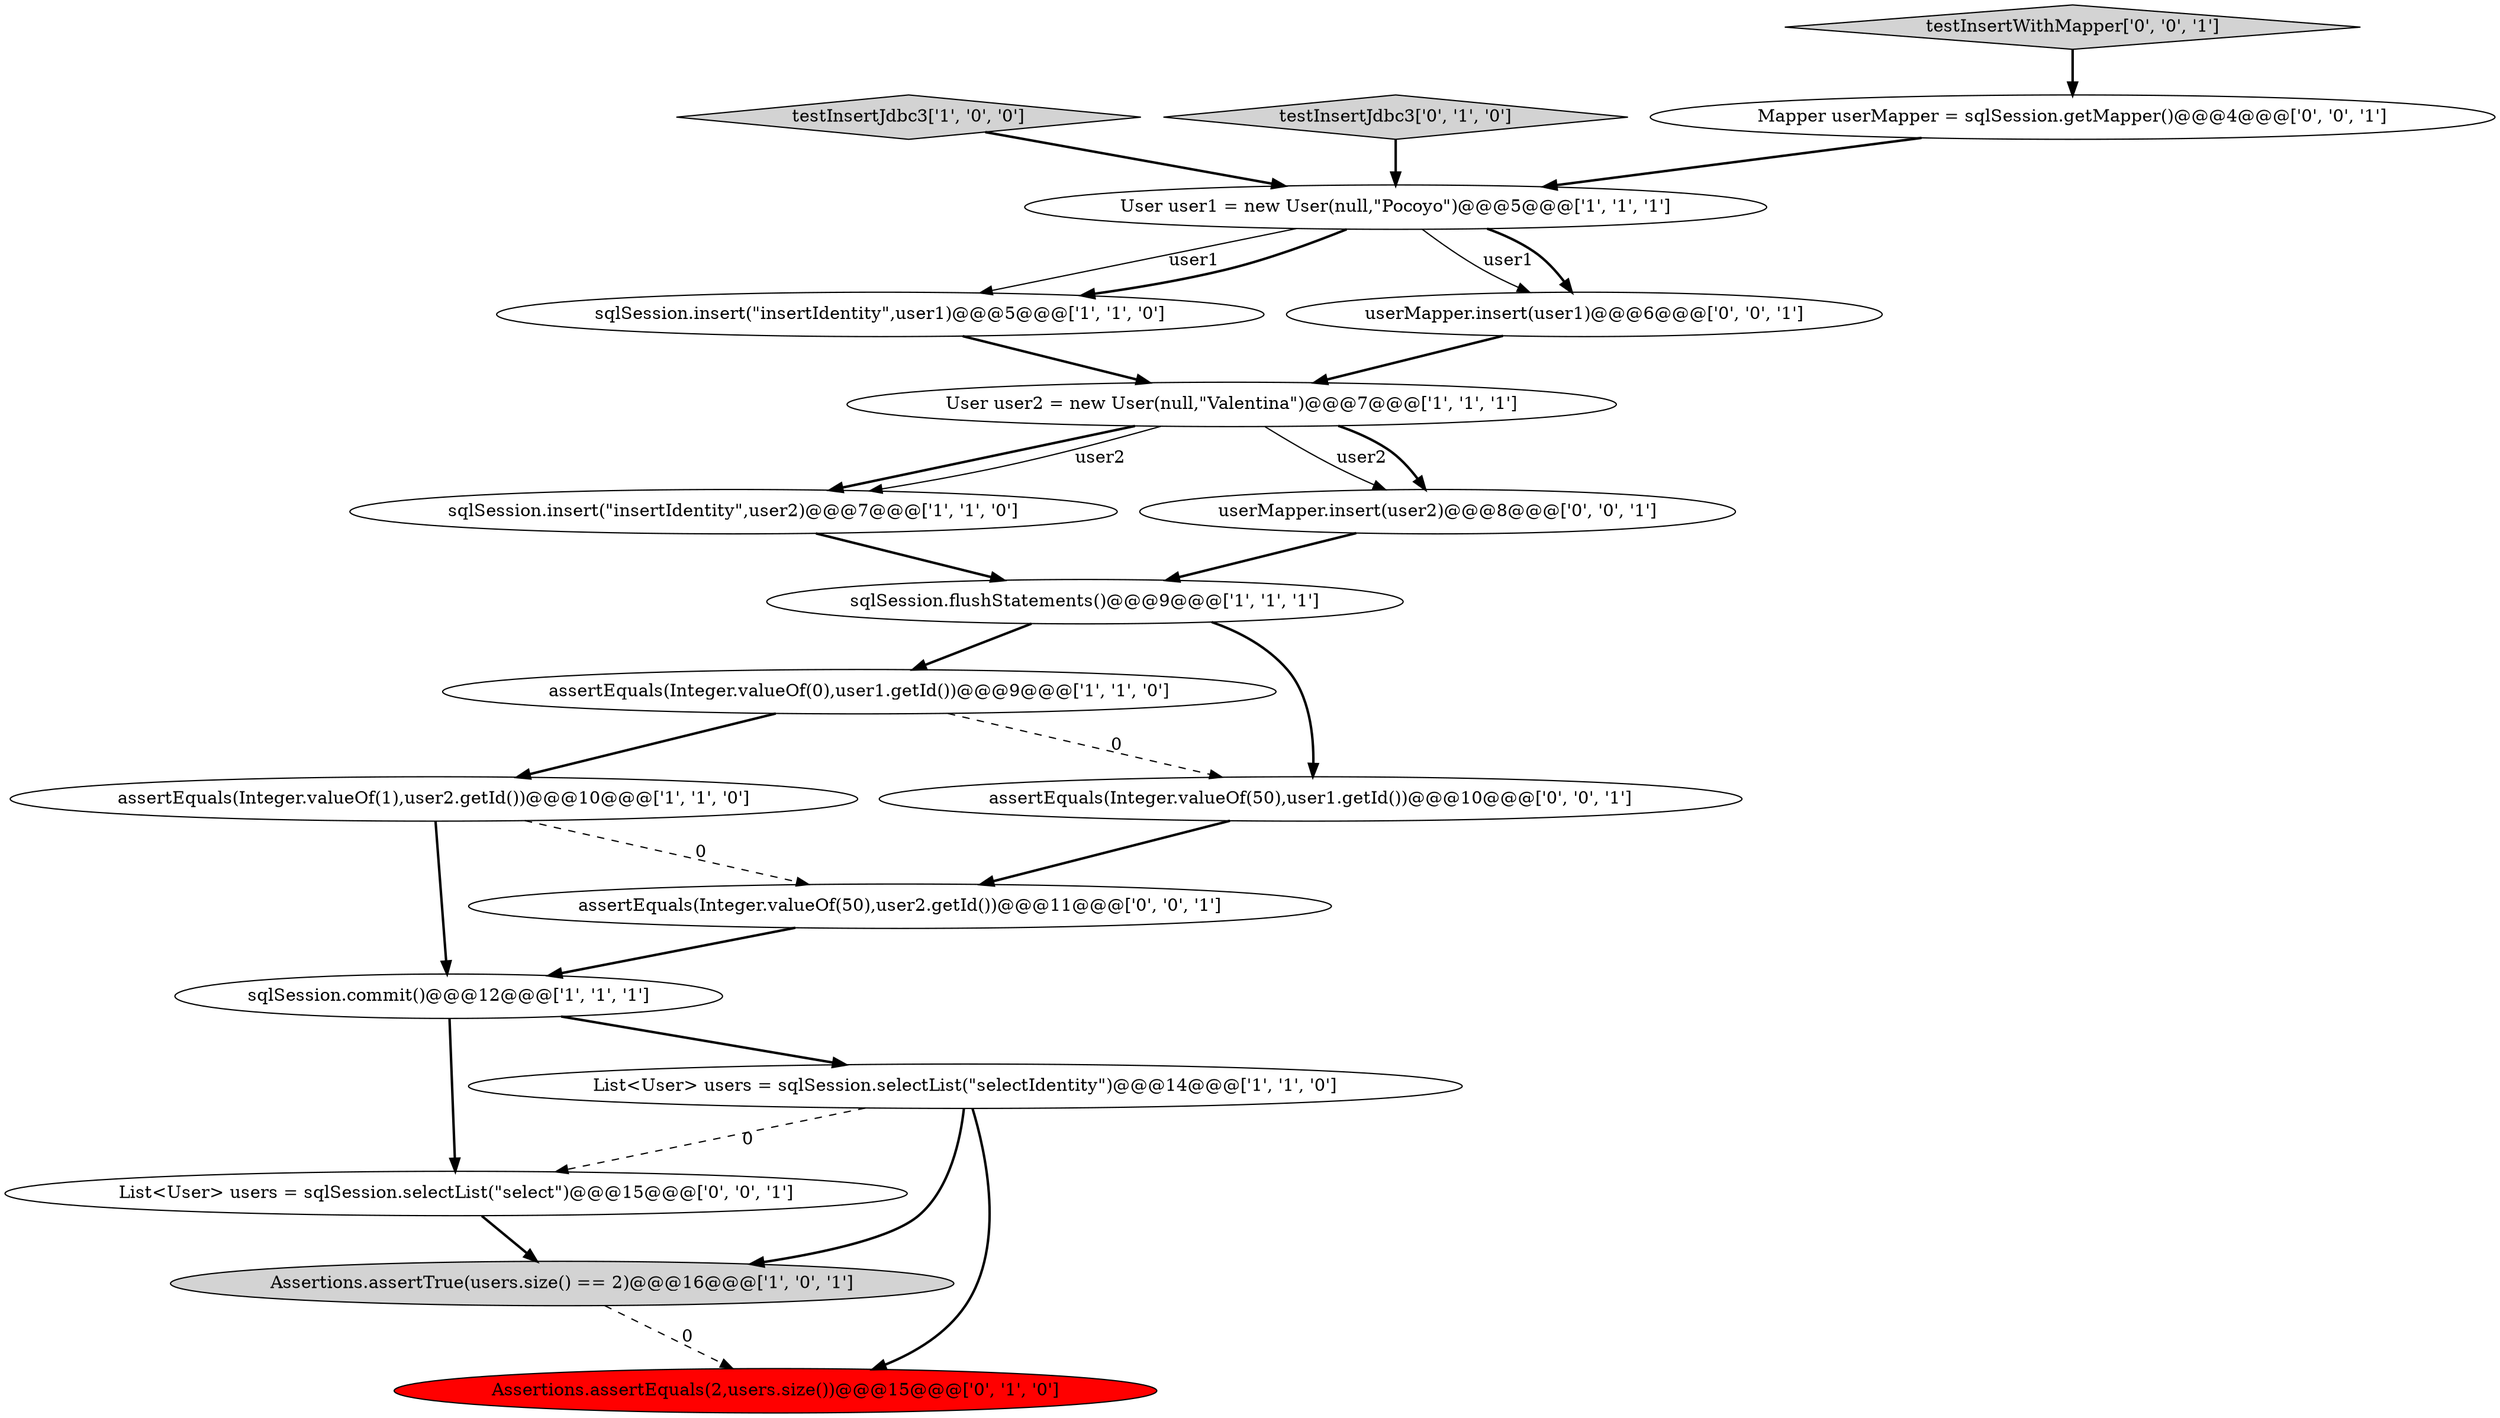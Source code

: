 digraph {
9 [style = filled, label = "testInsertJdbc3['1', '0', '0']", fillcolor = lightgray, shape = diamond image = "AAA0AAABBB1BBB"];
11 [style = filled, label = "Assertions.assertEquals(2,users.size())@@@15@@@['0', '1', '0']", fillcolor = red, shape = ellipse image = "AAA1AAABBB2BBB"];
3 [style = filled, label = "sqlSession.insert(\"insertIdentity\",user2)@@@7@@@['1', '1', '0']", fillcolor = white, shape = ellipse image = "AAA0AAABBB1BBB"];
8 [style = filled, label = "assertEquals(Integer.valueOf(1),user2.getId())@@@10@@@['1', '1', '0']", fillcolor = white, shape = ellipse image = "AAA0AAABBB1BBB"];
16 [style = filled, label = "assertEquals(Integer.valueOf(50),user2.getId())@@@11@@@['0', '0', '1']", fillcolor = white, shape = ellipse image = "AAA0AAABBB3BBB"];
1 [style = filled, label = "assertEquals(Integer.valueOf(0),user1.getId())@@@9@@@['1', '1', '0']", fillcolor = white, shape = ellipse image = "AAA0AAABBB1BBB"];
0 [style = filled, label = "User user1 = new User(null,\"Pocoyo\")@@@5@@@['1', '1', '1']", fillcolor = white, shape = ellipse image = "AAA0AAABBB1BBB"];
14 [style = filled, label = "testInsertWithMapper['0', '0', '1']", fillcolor = lightgray, shape = diamond image = "AAA0AAABBB3BBB"];
6 [style = filled, label = "sqlSession.flushStatements()@@@9@@@['1', '1', '1']", fillcolor = white, shape = ellipse image = "AAA0AAABBB1BBB"];
2 [style = filled, label = "User user2 = new User(null,\"Valentina\")@@@7@@@['1', '1', '1']", fillcolor = white, shape = ellipse image = "AAA0AAABBB1BBB"];
5 [style = filled, label = "sqlSession.insert(\"insertIdentity\",user1)@@@5@@@['1', '1', '0']", fillcolor = white, shape = ellipse image = "AAA0AAABBB1BBB"];
7 [style = filled, label = "List<User> users = sqlSession.selectList(\"selectIdentity\")@@@14@@@['1', '1', '0']", fillcolor = white, shape = ellipse image = "AAA0AAABBB1BBB"];
12 [style = filled, label = "testInsertJdbc3['0', '1', '0']", fillcolor = lightgray, shape = diamond image = "AAA0AAABBB2BBB"];
15 [style = filled, label = "Mapper userMapper = sqlSession.getMapper()@@@4@@@['0', '0', '1']", fillcolor = white, shape = ellipse image = "AAA0AAABBB3BBB"];
18 [style = filled, label = "userMapper.insert(user1)@@@6@@@['0', '0', '1']", fillcolor = white, shape = ellipse image = "AAA0AAABBB3BBB"];
17 [style = filled, label = "List<User> users = sqlSession.selectList(\"select\")@@@15@@@['0', '0', '1']", fillcolor = white, shape = ellipse image = "AAA0AAABBB3BBB"];
10 [style = filled, label = "Assertions.assertTrue(users.size() == 2)@@@16@@@['1', '0', '1']", fillcolor = lightgray, shape = ellipse image = "AAA0AAABBB1BBB"];
19 [style = filled, label = "userMapper.insert(user2)@@@8@@@['0', '0', '1']", fillcolor = white, shape = ellipse image = "AAA0AAABBB3BBB"];
4 [style = filled, label = "sqlSession.commit()@@@12@@@['1', '1', '1']", fillcolor = white, shape = ellipse image = "AAA0AAABBB1BBB"];
13 [style = filled, label = "assertEquals(Integer.valueOf(50),user1.getId())@@@10@@@['0', '0', '1']", fillcolor = white, shape = ellipse image = "AAA0AAABBB3BBB"];
17->10 [style = bold, label=""];
8->16 [style = dashed, label="0"];
2->19 [style = solid, label="user2"];
7->11 [style = bold, label=""];
2->19 [style = bold, label=""];
1->8 [style = bold, label=""];
9->0 [style = bold, label=""];
4->17 [style = bold, label=""];
7->10 [style = bold, label=""];
7->17 [style = dashed, label="0"];
2->3 [style = bold, label=""];
0->18 [style = solid, label="user1"];
3->6 [style = bold, label=""];
18->2 [style = bold, label=""];
19->6 [style = bold, label=""];
12->0 [style = bold, label=""];
13->16 [style = bold, label=""];
4->7 [style = bold, label=""];
10->11 [style = dashed, label="0"];
1->13 [style = dashed, label="0"];
6->1 [style = bold, label=""];
5->2 [style = bold, label=""];
15->0 [style = bold, label=""];
0->5 [style = solid, label="user1"];
6->13 [style = bold, label=""];
0->18 [style = bold, label=""];
2->3 [style = solid, label="user2"];
14->15 [style = bold, label=""];
8->4 [style = bold, label=""];
16->4 [style = bold, label=""];
0->5 [style = bold, label=""];
}
